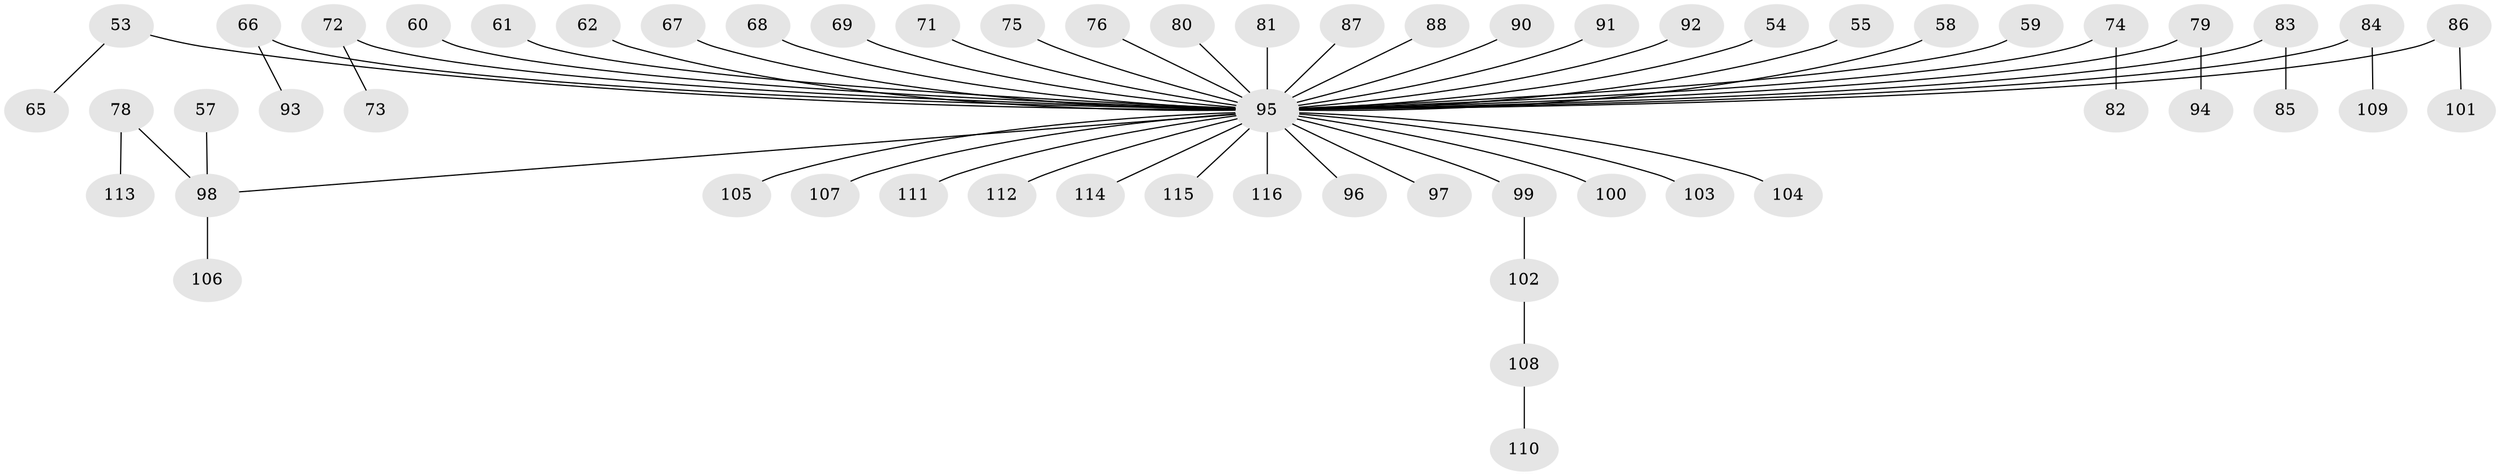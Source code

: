 // original degree distribution, {4: 0.05172413793103448, 6: 0.017241379310344827, 7: 0.008620689655172414, 5: 0.05172413793103448, 3: 0.09482758620689655, 1: 0.5344827586206896, 2: 0.23275862068965517, 8: 0.008620689655172414}
// Generated by graph-tools (version 1.1) at 2025/53/03/09/25 04:53:36]
// undirected, 58 vertices, 57 edges
graph export_dot {
graph [start="1"]
  node [color=gray90,style=filled];
  53;
  54;
  55;
  57;
  58;
  59;
  60;
  61;
  62;
  65;
  66;
  67 [super="+48"];
  68;
  69;
  71;
  72 [super="+36"];
  73;
  74;
  75;
  76 [super="+33"];
  78;
  79;
  80;
  81 [super="+51"];
  82;
  83;
  84 [super="+63+77"];
  85;
  86;
  87;
  88 [super="+42"];
  90;
  91;
  92;
  93;
  94;
  95 [super="+89+38+35+39+41+43+46+49+52"];
  96;
  97;
  98 [super="+56"];
  99;
  100;
  101;
  102;
  103;
  104;
  105;
  106;
  107;
  108;
  109;
  110;
  111;
  112;
  113;
  114;
  115;
  116 [super="+44"];
  53 -- 65;
  53 -- 95;
  54 -- 95;
  55 -- 95;
  57 -- 98;
  58 -- 95;
  59 -- 95;
  60 -- 95;
  61 -- 95;
  62 -- 95;
  66 -- 93;
  66 -- 95;
  67 -- 95;
  68 -- 95;
  69 -- 95;
  71 -- 95;
  72 -- 73;
  72 -- 95;
  74 -- 82;
  74 -- 95;
  75 -- 95;
  76 -- 95;
  78 -- 113;
  78 -- 98;
  79 -- 94;
  79 -- 95;
  80 -- 95;
  81 -- 95;
  83 -- 85;
  83 -- 95;
  84 -- 109;
  84 -- 95;
  86 -- 101;
  86 -- 95;
  87 -- 95;
  88 -- 95;
  90 -- 95;
  91 -- 95;
  92 -- 95;
  95 -- 105;
  95 -- 114;
  95 -- 96;
  95 -- 97;
  95 -- 98;
  95 -- 99;
  95 -- 103;
  95 -- 104;
  95 -- 107;
  95 -- 111;
  95 -- 112;
  95 -- 115;
  95 -- 100;
  95 -- 116;
  98 -- 106;
  99 -- 102;
  102 -- 108;
  108 -- 110;
}

